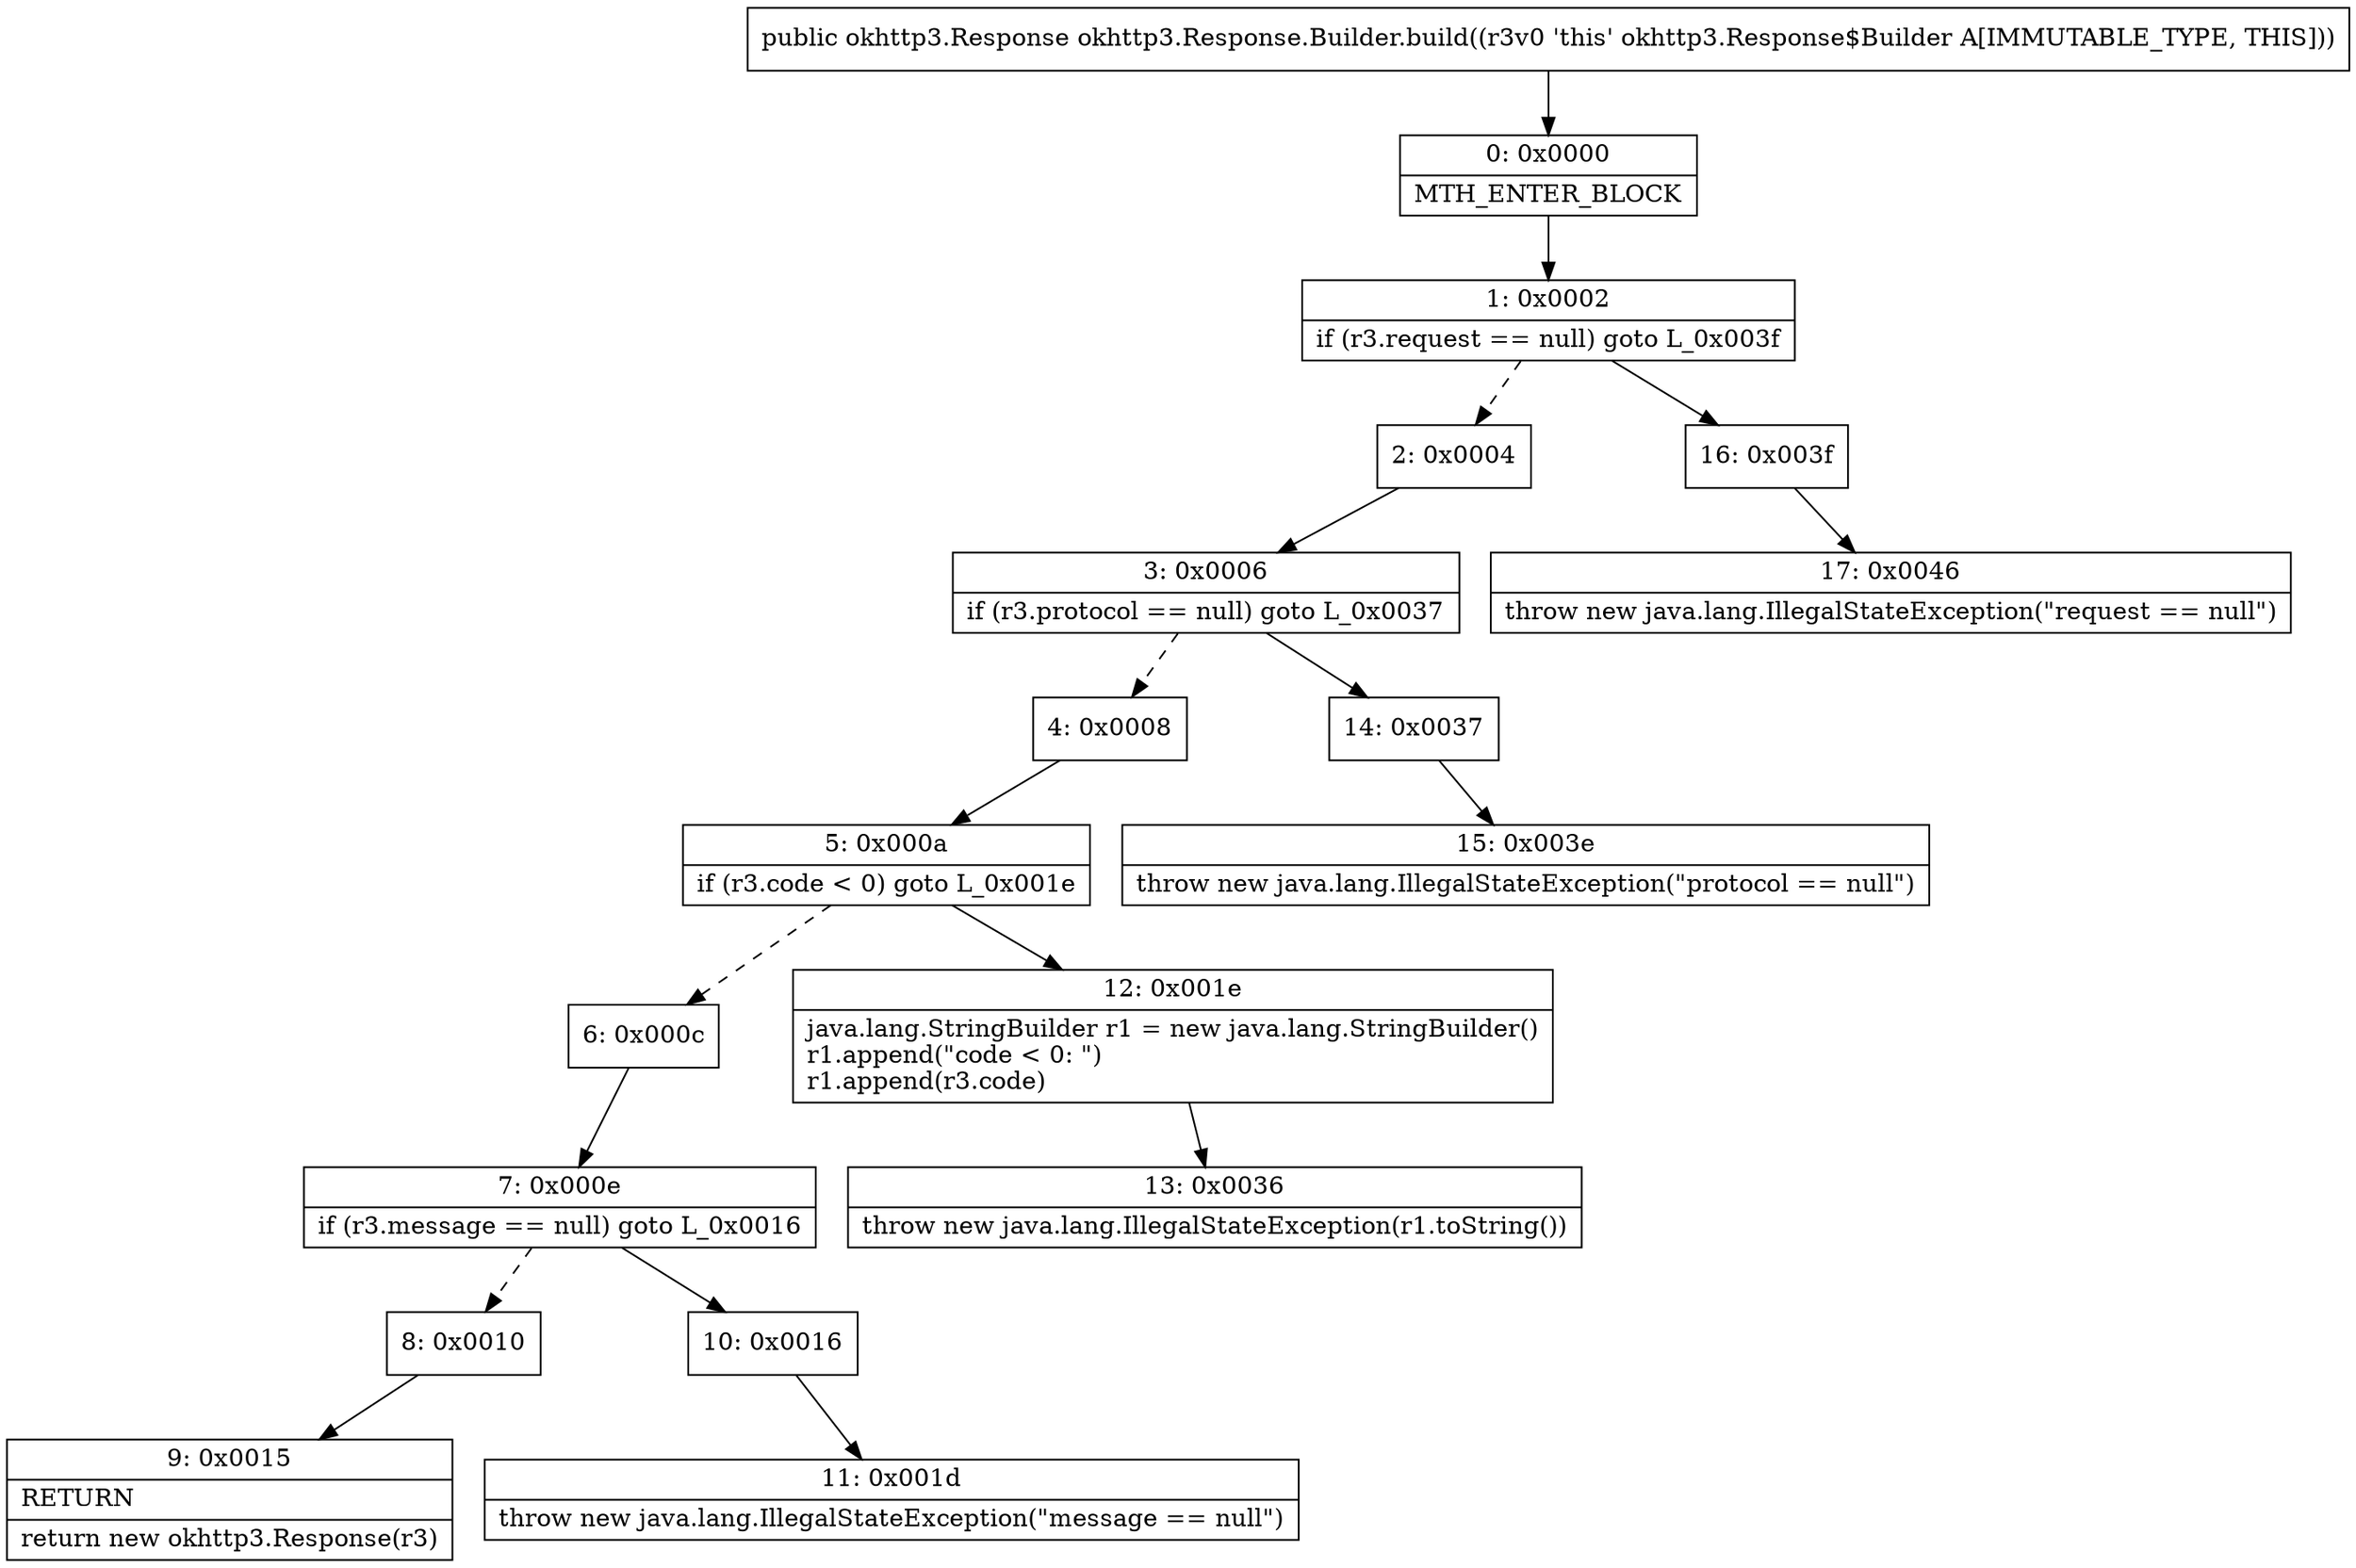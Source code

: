 digraph "CFG forokhttp3.Response.Builder.build()Lokhttp3\/Response;" {
Node_0 [shape=record,label="{0\:\ 0x0000|MTH_ENTER_BLOCK\l}"];
Node_1 [shape=record,label="{1\:\ 0x0002|if (r3.request == null) goto L_0x003f\l}"];
Node_2 [shape=record,label="{2\:\ 0x0004}"];
Node_3 [shape=record,label="{3\:\ 0x0006|if (r3.protocol == null) goto L_0x0037\l}"];
Node_4 [shape=record,label="{4\:\ 0x0008}"];
Node_5 [shape=record,label="{5\:\ 0x000a|if (r3.code \< 0) goto L_0x001e\l}"];
Node_6 [shape=record,label="{6\:\ 0x000c}"];
Node_7 [shape=record,label="{7\:\ 0x000e|if (r3.message == null) goto L_0x0016\l}"];
Node_8 [shape=record,label="{8\:\ 0x0010}"];
Node_9 [shape=record,label="{9\:\ 0x0015|RETURN\l|return new okhttp3.Response(r3)\l}"];
Node_10 [shape=record,label="{10\:\ 0x0016}"];
Node_11 [shape=record,label="{11\:\ 0x001d|throw new java.lang.IllegalStateException(\"message == null\")\l}"];
Node_12 [shape=record,label="{12\:\ 0x001e|java.lang.StringBuilder r1 = new java.lang.StringBuilder()\lr1.append(\"code \< 0: \")\lr1.append(r3.code)\l}"];
Node_13 [shape=record,label="{13\:\ 0x0036|throw new java.lang.IllegalStateException(r1.toString())\l}"];
Node_14 [shape=record,label="{14\:\ 0x0037}"];
Node_15 [shape=record,label="{15\:\ 0x003e|throw new java.lang.IllegalStateException(\"protocol == null\")\l}"];
Node_16 [shape=record,label="{16\:\ 0x003f}"];
Node_17 [shape=record,label="{17\:\ 0x0046|throw new java.lang.IllegalStateException(\"request == null\")\l}"];
MethodNode[shape=record,label="{public okhttp3.Response okhttp3.Response.Builder.build((r3v0 'this' okhttp3.Response$Builder A[IMMUTABLE_TYPE, THIS])) }"];
MethodNode -> Node_0;
Node_0 -> Node_1;
Node_1 -> Node_2[style=dashed];
Node_1 -> Node_16;
Node_2 -> Node_3;
Node_3 -> Node_4[style=dashed];
Node_3 -> Node_14;
Node_4 -> Node_5;
Node_5 -> Node_6[style=dashed];
Node_5 -> Node_12;
Node_6 -> Node_7;
Node_7 -> Node_8[style=dashed];
Node_7 -> Node_10;
Node_8 -> Node_9;
Node_10 -> Node_11;
Node_12 -> Node_13;
Node_14 -> Node_15;
Node_16 -> Node_17;
}

